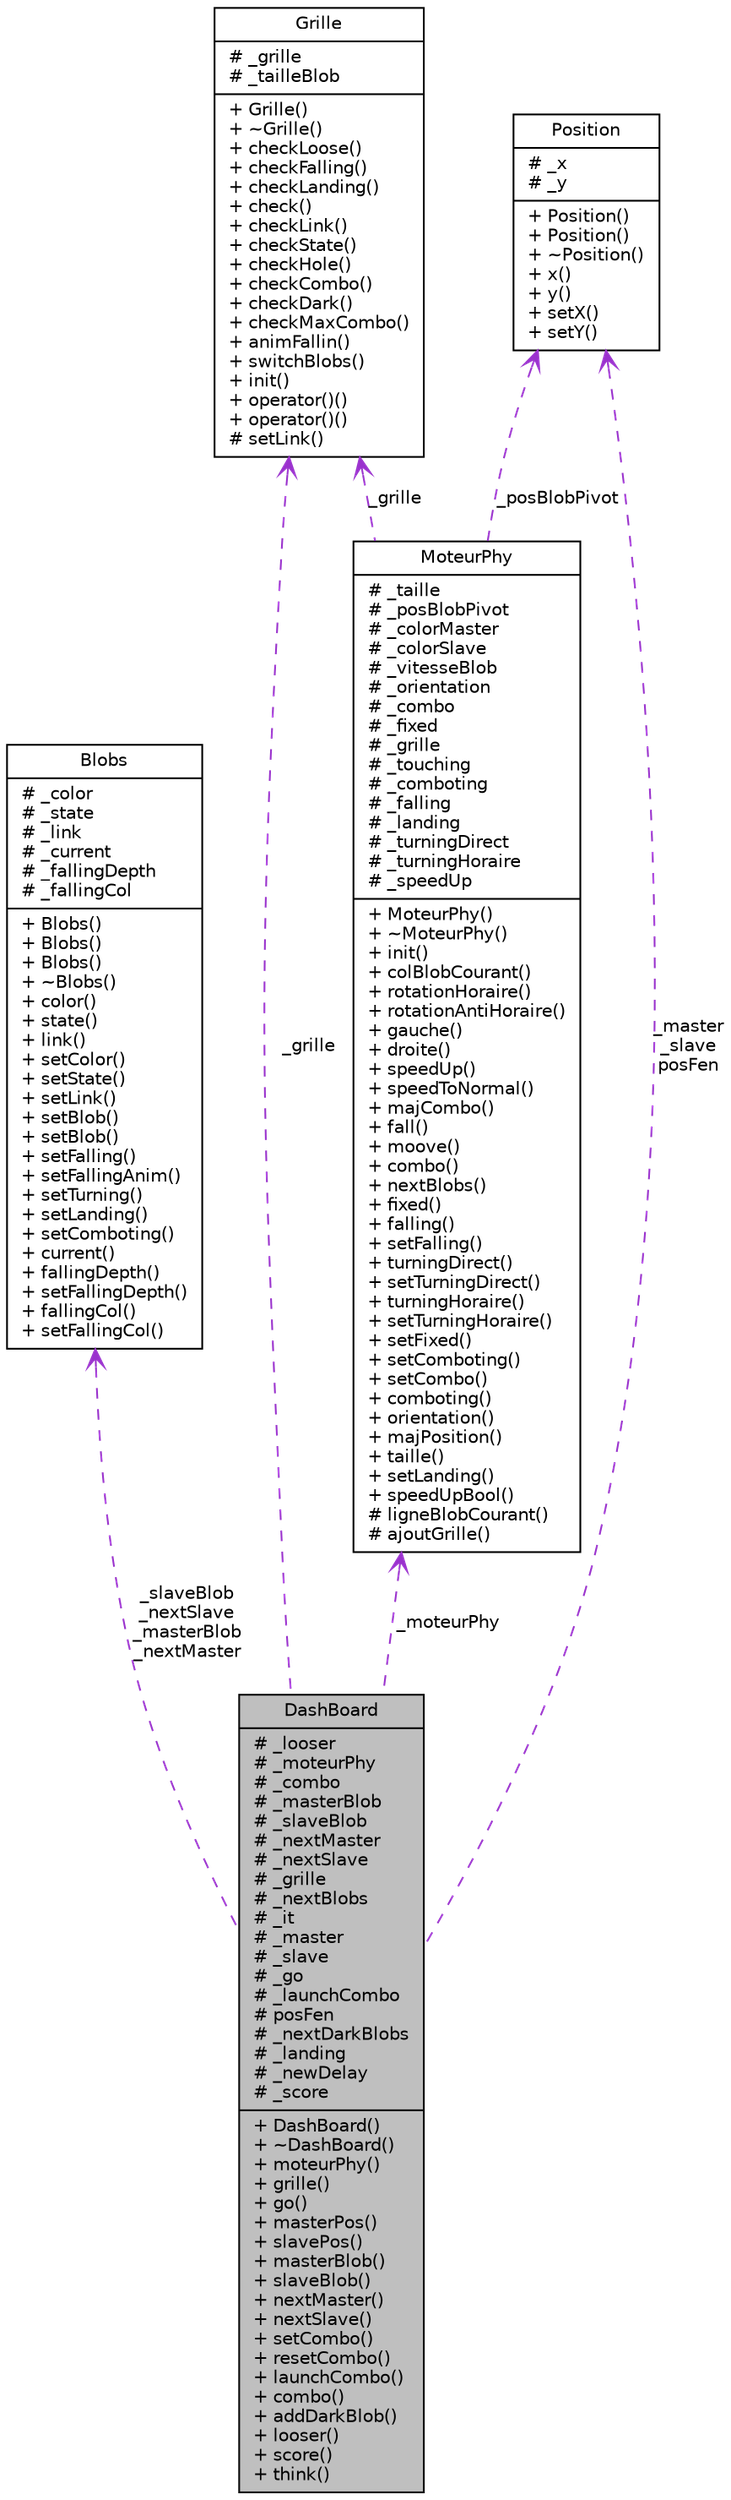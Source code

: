 digraph G
{
  bgcolor="transparent";
  edge [fontname="Helvetica",fontsize="10",labelfontname="Helvetica",labelfontsize="10"];
  node [fontname="Helvetica",fontsize="10",shape=record];
  Node1 [label="{DashBoard\n|# _looser\l# _moteurPhy\l# _combo\l# _masterBlob\l# _slaveBlob\l# _nextMaster\l# _nextSlave\l# _grille\l# _nextBlobs\l# _it\l# _master\l# _slave\l# _go\l# _launchCombo\l# posFen\l# _nextDarkBlobs\l# _landing\l# _newDelay\l# _score\l|+ DashBoard()\l+ ~DashBoard()\l+ moteurPhy()\l+ grille()\l+ go()\l+ masterPos()\l+ slavePos()\l+ masterBlob()\l+ slaveBlob()\l+ nextMaster()\l+ nextSlave()\l+ setCombo()\l+ resetCombo()\l+ launchCombo()\l+ combo()\l+ addDarkBlob()\l+ looser()\l+ score()\l+ think()\l}",height=0.2,width=0.4,color="black", fillcolor="grey75", style="filled" fontcolor="black"];
  Node2 -> Node1 [dir=back,color="darkorchid3",fontsize="10",style="dashed",label="_slaveBlob\n_nextSlave\n_masterBlob\n_nextMaster",arrowtail="open"];
  Node2 [label="{Blobs\n|# _color\l# _state\l# _link\l# _current\l# _fallingDepth\l# _fallingCol\l|+ Blobs()\l+ Blobs()\l+ Blobs()\l+ ~Blobs()\l+ color()\l+ state()\l+ link()\l+ setColor()\l+ setState()\l+ setLink()\l+ setBlob()\l+ setBlob()\l+ setFalling()\l+ setFallingAnim()\l+ setTurning()\l+ setLanding()\l+ setComboting()\l+ current()\l+ fallingDepth()\l+ setFallingDepth()\l+ fallingCol()\l+ setFallingCol()\l}",height=0.2,width=0.4,color="black",URL="$a00002.html"];
  Node3 -> Node1 [dir=back,color="darkorchid3",fontsize="10",style="dashed",label="_grille",arrowtail="open"];
  Node3 [label="{Grille\n|# _grille\l# _tailleBlob\l|+ Grille()\l+ ~Grille()\l+ checkLoose()\l+ checkFalling()\l+ checkLanding()\l+ check()\l+ checkLink()\l+ checkState()\l+ checkHole()\l+ checkCombo()\l+ checkDark()\l+ checkMaxCombo()\l+ animFallin()\l+ switchBlobs()\l+ init()\l+ operator()()\l+ operator()()\l# setLink()\l}",height=0.2,width=0.4,color="black",URL="$a00009.html"];
  Node4 -> Node1 [dir=back,color="darkorchid3",fontsize="10",style="dashed",label="_master\n_slave\nposFen",arrowtail="open"];
  Node4 [label="{Position\n|# _x\l# _y\l|+ Position()\l+ Position()\l+ ~Position()\l+ x()\l+ y()\l+ setX()\l+ setY()\l}",height=0.2,width=0.4,color="black",URL="$a00014.html"];
  Node5 -> Node1 [dir=back,color="darkorchid3",fontsize="10",style="dashed",label="_moteurPhy",arrowtail="open"];
  Node5 [label="{MoteurPhy\n|# _taille\l# _posBlobPivot\l# _colorMaster\l# _colorSlave\l# _vitesseBlob\l# _orientation\l# _combo\l# _fixed\l# _grille\l# _touching\l# _comboting\l# _falling\l# _landing\l# _turningDirect\l# _turningHoraire\l# _speedUp\l|+ MoteurPhy()\l+ ~MoteurPhy()\l+ init()\l+ colBlobCourant()\l+ rotationHoraire()\l+ rotationAntiHoraire()\l+ gauche()\l+ droite()\l+ speedUp()\l+ speedToNormal()\l+ majCombo()\l+ fall()\l+ moove()\l+ combo()\l+ nextBlobs()\l+ fixed()\l+ falling()\l+ setFalling()\l+ turningDirect()\l+ setTurningDirect()\l+ turningHoraire()\l+ setTurningHoraire()\l+ setFixed()\l+ setComboting()\l+ setCombo()\l+ comboting()\l+ orientation()\l+ majPosition()\l+ taille()\l+ setLanding()\l+ speedUpBool()\l# ligneBlobCourant()\l# ajoutGrille()\l}",height=0.2,width=0.4,color="black",URL="$a00013.html"];
  Node3 -> Node5 [dir=back,color="darkorchid3",fontsize="10",style="dashed",label="_grille",arrowtail="open"];
  Node4 -> Node5 [dir=back,color="darkorchid3",fontsize="10",style="dashed",label="_posBlobPivot",arrowtail="open"];
}
